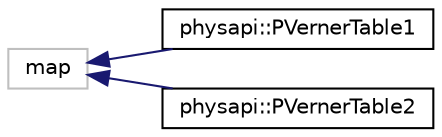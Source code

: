 digraph "Graphical Class Hierarchy"
{
 // LATEX_PDF_SIZE
  edge [fontname="Helvetica",fontsize="10",labelfontname="Helvetica",labelfontsize="10"];
  node [fontname="Helvetica",fontsize="10",shape=record];
  rankdir="LR";
  Node64 [label="map",height=0.2,width=0.4,color="grey75", fillcolor="white", style="filled",tooltip=" "];
  Node64 -> Node0 [dir="back",color="midnightblue",fontsize="10",style="solid",fontname="Helvetica"];
  Node0 [label="physapi::PVernerTable1",height=0.2,width=0.4,color="black", fillcolor="white", style="filled",URL="$classphysapi_1_1_p_verner_table1.html",tooltip=" "];
  Node64 -> Node66 [dir="back",color="midnightblue",fontsize="10",style="solid",fontname="Helvetica"];
  Node66 [label="physapi::PVernerTable2",height=0.2,width=0.4,color="black", fillcolor="white", style="filled",URL="$classphysapi_1_1_p_verner_table2.html",tooltip=" "];
}
